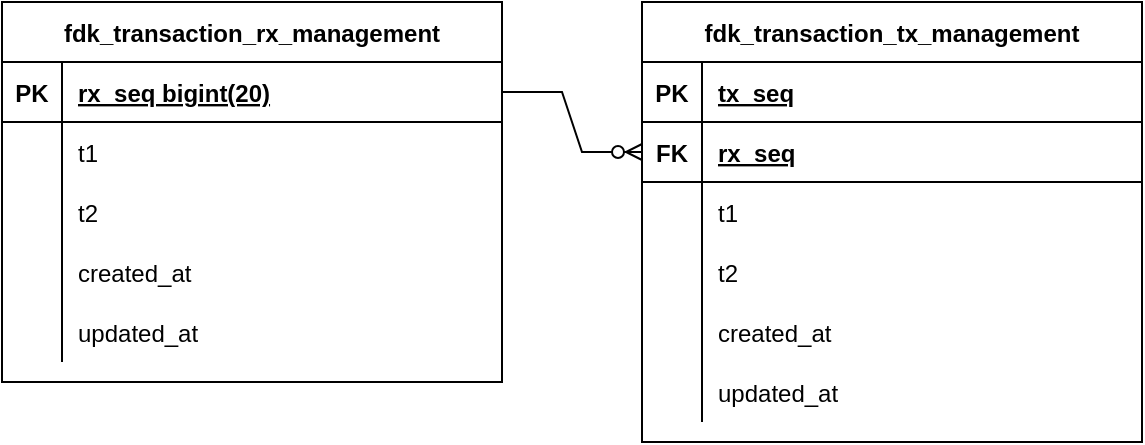 <mxfile version="20.0.3" type="device"><diagram id="dr3csFHI7bt7FyzH8I2Q" name="Page-1"><mxGraphModel dx="2061" dy="793" grid="1" gridSize="10" guides="1" tooltips="1" connect="1" arrows="1" fold="1" page="1" pageScale="1" pageWidth="827" pageHeight="1169" math="0" shadow="0"><root><mxCell id="0"/><mxCell id="1" parent="0"/><mxCell id="jpMr4jHeJOyTuj1pDXC3-27" value="fdk_transaction_rx_management" style="shape=table;startSize=30;container=1;collapsible=1;childLayout=tableLayout;fixedRows=1;rowLines=0;fontStyle=1;align=center;resizeLast=1;" vertex="1" parent="1"><mxGeometry x="-40" y="240" width="250" height="190" as="geometry"><mxRectangle x="320" y="240" width="230" height="30" as="alternateBounds"/></mxGeometry></mxCell><mxCell id="jpMr4jHeJOyTuj1pDXC3-28" value="" style="shape=tableRow;horizontal=0;startSize=0;swimlaneHead=0;swimlaneBody=0;fillColor=none;collapsible=0;dropTarget=0;points=[[0,0.5],[1,0.5]];portConstraint=eastwest;top=0;left=0;right=0;bottom=1;" vertex="1" parent="jpMr4jHeJOyTuj1pDXC3-27"><mxGeometry y="30" width="250" height="30" as="geometry"/></mxCell><mxCell id="jpMr4jHeJOyTuj1pDXC3-29" value="PK" style="shape=partialRectangle;connectable=0;fillColor=none;top=0;left=0;bottom=0;right=0;fontStyle=1;overflow=hidden;" vertex="1" parent="jpMr4jHeJOyTuj1pDXC3-28"><mxGeometry width="30" height="30" as="geometry"><mxRectangle width="30" height="30" as="alternateBounds"/></mxGeometry></mxCell><mxCell id="jpMr4jHeJOyTuj1pDXC3-30" value="rx_seq bigint(20)" style="shape=partialRectangle;connectable=0;fillColor=none;top=0;left=0;bottom=0;right=0;align=left;spacingLeft=6;fontStyle=5;overflow=hidden;" vertex="1" parent="jpMr4jHeJOyTuj1pDXC3-28"><mxGeometry x="30" width="220" height="30" as="geometry"><mxRectangle width="220" height="30" as="alternateBounds"/></mxGeometry></mxCell><mxCell id="jpMr4jHeJOyTuj1pDXC3-31" value="" style="shape=tableRow;horizontal=0;startSize=0;swimlaneHead=0;swimlaneBody=0;fillColor=none;collapsible=0;dropTarget=0;points=[[0,0.5],[1,0.5]];portConstraint=eastwest;top=0;left=0;right=0;bottom=0;" vertex="1" parent="jpMr4jHeJOyTuj1pDXC3-27"><mxGeometry y="60" width="250" height="30" as="geometry"/></mxCell><mxCell id="jpMr4jHeJOyTuj1pDXC3-32" value="" style="shape=partialRectangle;connectable=0;fillColor=none;top=0;left=0;bottom=0;right=0;editable=1;overflow=hidden;" vertex="1" parent="jpMr4jHeJOyTuj1pDXC3-31"><mxGeometry width="30" height="30" as="geometry"><mxRectangle width="30" height="30" as="alternateBounds"/></mxGeometry></mxCell><mxCell id="jpMr4jHeJOyTuj1pDXC3-33" value="t1" style="shape=partialRectangle;connectable=0;fillColor=none;top=0;left=0;bottom=0;right=0;align=left;spacingLeft=6;overflow=hidden;" vertex="1" parent="jpMr4jHeJOyTuj1pDXC3-31"><mxGeometry x="30" width="220" height="30" as="geometry"><mxRectangle width="220" height="30" as="alternateBounds"/></mxGeometry></mxCell><mxCell id="jpMr4jHeJOyTuj1pDXC3-34" value="" style="shape=tableRow;horizontal=0;startSize=0;swimlaneHead=0;swimlaneBody=0;fillColor=none;collapsible=0;dropTarget=0;points=[[0,0.5],[1,0.5]];portConstraint=eastwest;top=0;left=0;right=0;bottom=0;" vertex="1" parent="jpMr4jHeJOyTuj1pDXC3-27"><mxGeometry y="90" width="250" height="30" as="geometry"/></mxCell><mxCell id="jpMr4jHeJOyTuj1pDXC3-35" value="" style="shape=partialRectangle;connectable=0;fillColor=none;top=0;left=0;bottom=0;right=0;editable=1;overflow=hidden;" vertex="1" parent="jpMr4jHeJOyTuj1pDXC3-34"><mxGeometry width="30" height="30" as="geometry"><mxRectangle width="30" height="30" as="alternateBounds"/></mxGeometry></mxCell><mxCell id="jpMr4jHeJOyTuj1pDXC3-36" value="t2" style="shape=partialRectangle;connectable=0;fillColor=none;top=0;left=0;bottom=0;right=0;align=left;spacingLeft=6;overflow=hidden;" vertex="1" parent="jpMr4jHeJOyTuj1pDXC3-34"><mxGeometry x="30" width="220" height="30" as="geometry"><mxRectangle width="220" height="30" as="alternateBounds"/></mxGeometry></mxCell><mxCell id="jpMr4jHeJOyTuj1pDXC3-40" value="" style="shape=tableRow;horizontal=0;startSize=0;swimlaneHead=0;swimlaneBody=0;fillColor=none;collapsible=0;dropTarget=0;points=[[0,0.5],[1,0.5]];portConstraint=eastwest;top=0;left=0;right=0;bottom=0;" vertex="1" parent="jpMr4jHeJOyTuj1pDXC3-27"><mxGeometry y="120" width="250" height="30" as="geometry"/></mxCell><mxCell id="jpMr4jHeJOyTuj1pDXC3-41" value="" style="shape=partialRectangle;connectable=0;fillColor=none;top=0;left=0;bottom=0;right=0;editable=1;overflow=hidden;" vertex="1" parent="jpMr4jHeJOyTuj1pDXC3-40"><mxGeometry width="30" height="30" as="geometry"><mxRectangle width="30" height="30" as="alternateBounds"/></mxGeometry></mxCell><mxCell id="jpMr4jHeJOyTuj1pDXC3-42" value="created_at" style="shape=partialRectangle;connectable=0;fillColor=none;top=0;left=0;bottom=0;right=0;align=left;spacingLeft=6;overflow=hidden;" vertex="1" parent="jpMr4jHeJOyTuj1pDXC3-40"><mxGeometry x="30" width="220" height="30" as="geometry"><mxRectangle width="220" height="30" as="alternateBounds"/></mxGeometry></mxCell><mxCell id="jpMr4jHeJOyTuj1pDXC3-78" value="" style="shape=tableRow;horizontal=0;startSize=0;swimlaneHead=0;swimlaneBody=0;fillColor=none;collapsible=0;dropTarget=0;points=[[0,0.5],[1,0.5]];portConstraint=eastwest;top=0;left=0;right=0;bottom=0;" vertex="1" parent="jpMr4jHeJOyTuj1pDXC3-27"><mxGeometry y="150" width="250" height="30" as="geometry"/></mxCell><mxCell id="jpMr4jHeJOyTuj1pDXC3-79" value="" style="shape=partialRectangle;connectable=0;fillColor=none;top=0;left=0;bottom=0;right=0;editable=1;overflow=hidden;" vertex="1" parent="jpMr4jHeJOyTuj1pDXC3-78"><mxGeometry width="30" height="30" as="geometry"><mxRectangle width="30" height="30" as="alternateBounds"/></mxGeometry></mxCell><mxCell id="jpMr4jHeJOyTuj1pDXC3-80" value="updated_at" style="shape=partialRectangle;connectable=0;fillColor=none;top=0;left=0;bottom=0;right=0;align=left;spacingLeft=6;overflow=hidden;" vertex="1" parent="jpMr4jHeJOyTuj1pDXC3-78"><mxGeometry x="30" width="220" height="30" as="geometry"><mxRectangle width="220" height="30" as="alternateBounds"/></mxGeometry></mxCell><mxCell id="jpMr4jHeJOyTuj1pDXC3-91" value="fdk_transaction_tx_management" style="shape=table;startSize=30;container=1;collapsible=1;childLayout=tableLayout;fixedRows=1;rowLines=0;fontStyle=1;align=center;resizeLast=1;" vertex="1" parent="1"><mxGeometry x="280" y="240" width="250" height="220" as="geometry"><mxRectangle x="320" y="240" width="230" height="30" as="alternateBounds"/></mxGeometry></mxCell><mxCell id="jpMr4jHeJOyTuj1pDXC3-92" value="" style="shape=tableRow;horizontal=0;startSize=0;swimlaneHead=0;swimlaneBody=0;fillColor=none;collapsible=0;dropTarget=0;points=[[0,0.5],[1,0.5]];portConstraint=eastwest;top=0;left=0;right=0;bottom=1;" vertex="1" parent="jpMr4jHeJOyTuj1pDXC3-91"><mxGeometry y="30" width="250" height="30" as="geometry"/></mxCell><mxCell id="jpMr4jHeJOyTuj1pDXC3-93" value="PK" style="shape=partialRectangle;connectable=0;fillColor=none;top=0;left=0;bottom=0;right=0;fontStyle=1;overflow=hidden;" vertex="1" parent="jpMr4jHeJOyTuj1pDXC3-92"><mxGeometry width="30" height="30" as="geometry"><mxRectangle width="30" height="30" as="alternateBounds"/></mxGeometry></mxCell><mxCell id="jpMr4jHeJOyTuj1pDXC3-94" value="tx_seq" style="shape=partialRectangle;connectable=0;fillColor=none;top=0;left=0;bottom=0;right=0;align=left;spacingLeft=6;fontStyle=5;overflow=hidden;" vertex="1" parent="jpMr4jHeJOyTuj1pDXC3-92"><mxGeometry x="30" width="220" height="30" as="geometry"><mxRectangle width="220" height="30" as="alternateBounds"/></mxGeometry></mxCell><mxCell id="jpMr4jHeJOyTuj1pDXC3-110" value="" style="shape=tableRow;horizontal=0;startSize=0;swimlaneHead=0;swimlaneBody=0;fillColor=none;collapsible=0;dropTarget=0;points=[[0,0.5],[1,0.5]];portConstraint=eastwest;top=0;left=0;right=0;bottom=1;" vertex="1" parent="jpMr4jHeJOyTuj1pDXC3-91"><mxGeometry y="60" width="250" height="30" as="geometry"/></mxCell><mxCell id="jpMr4jHeJOyTuj1pDXC3-111" value="FK" style="shape=partialRectangle;connectable=0;fillColor=none;top=0;left=0;bottom=0;right=0;fontStyle=1;overflow=hidden;" vertex="1" parent="jpMr4jHeJOyTuj1pDXC3-110"><mxGeometry width="30" height="30" as="geometry"><mxRectangle width="30" height="30" as="alternateBounds"/></mxGeometry></mxCell><mxCell id="jpMr4jHeJOyTuj1pDXC3-112" value="rx_seq" style="shape=partialRectangle;connectable=0;fillColor=none;top=0;left=0;bottom=0;right=0;align=left;spacingLeft=6;fontStyle=5;overflow=hidden;" vertex="1" parent="jpMr4jHeJOyTuj1pDXC3-110"><mxGeometry x="30" width="220" height="30" as="geometry"><mxRectangle width="220" height="30" as="alternateBounds"/></mxGeometry></mxCell><mxCell id="jpMr4jHeJOyTuj1pDXC3-95" value="" style="shape=tableRow;horizontal=0;startSize=0;swimlaneHead=0;swimlaneBody=0;fillColor=none;collapsible=0;dropTarget=0;points=[[0,0.5],[1,0.5]];portConstraint=eastwest;top=0;left=0;right=0;bottom=0;" vertex="1" parent="jpMr4jHeJOyTuj1pDXC3-91"><mxGeometry y="90" width="250" height="30" as="geometry"/></mxCell><mxCell id="jpMr4jHeJOyTuj1pDXC3-96" value="" style="shape=partialRectangle;connectable=0;fillColor=none;top=0;left=0;bottom=0;right=0;editable=1;overflow=hidden;" vertex="1" parent="jpMr4jHeJOyTuj1pDXC3-95"><mxGeometry width="30" height="30" as="geometry"><mxRectangle width="30" height="30" as="alternateBounds"/></mxGeometry></mxCell><mxCell id="jpMr4jHeJOyTuj1pDXC3-97" value="t1" style="shape=partialRectangle;connectable=0;fillColor=none;top=0;left=0;bottom=0;right=0;align=left;spacingLeft=6;overflow=hidden;" vertex="1" parent="jpMr4jHeJOyTuj1pDXC3-95"><mxGeometry x="30" width="220" height="30" as="geometry"><mxRectangle width="220" height="30" as="alternateBounds"/></mxGeometry></mxCell><mxCell id="jpMr4jHeJOyTuj1pDXC3-98" value="" style="shape=tableRow;horizontal=0;startSize=0;swimlaneHead=0;swimlaneBody=0;fillColor=none;collapsible=0;dropTarget=0;points=[[0,0.5],[1,0.5]];portConstraint=eastwest;top=0;left=0;right=0;bottom=0;" vertex="1" parent="jpMr4jHeJOyTuj1pDXC3-91"><mxGeometry y="120" width="250" height="30" as="geometry"/></mxCell><mxCell id="jpMr4jHeJOyTuj1pDXC3-99" value="" style="shape=partialRectangle;connectable=0;fillColor=none;top=0;left=0;bottom=0;right=0;editable=1;overflow=hidden;" vertex="1" parent="jpMr4jHeJOyTuj1pDXC3-98"><mxGeometry width="30" height="30" as="geometry"><mxRectangle width="30" height="30" as="alternateBounds"/></mxGeometry></mxCell><mxCell id="jpMr4jHeJOyTuj1pDXC3-100" value="t2" style="shape=partialRectangle;connectable=0;fillColor=none;top=0;left=0;bottom=0;right=0;align=left;spacingLeft=6;overflow=hidden;" vertex="1" parent="jpMr4jHeJOyTuj1pDXC3-98"><mxGeometry x="30" width="220" height="30" as="geometry"><mxRectangle width="220" height="30" as="alternateBounds"/></mxGeometry></mxCell><mxCell id="jpMr4jHeJOyTuj1pDXC3-101" value="" style="shape=tableRow;horizontal=0;startSize=0;swimlaneHead=0;swimlaneBody=0;fillColor=none;collapsible=0;dropTarget=0;points=[[0,0.5],[1,0.5]];portConstraint=eastwest;top=0;left=0;right=0;bottom=0;" vertex="1" parent="jpMr4jHeJOyTuj1pDXC3-91"><mxGeometry y="150" width="250" height="30" as="geometry"/></mxCell><mxCell id="jpMr4jHeJOyTuj1pDXC3-102" value="" style="shape=partialRectangle;connectable=0;fillColor=none;top=0;left=0;bottom=0;right=0;editable=1;overflow=hidden;" vertex="1" parent="jpMr4jHeJOyTuj1pDXC3-101"><mxGeometry width="30" height="30" as="geometry"><mxRectangle width="30" height="30" as="alternateBounds"/></mxGeometry></mxCell><mxCell id="jpMr4jHeJOyTuj1pDXC3-103" value="created_at" style="shape=partialRectangle;connectable=0;fillColor=none;top=0;left=0;bottom=0;right=0;align=left;spacingLeft=6;overflow=hidden;" vertex="1" parent="jpMr4jHeJOyTuj1pDXC3-101"><mxGeometry x="30" width="220" height="30" as="geometry"><mxRectangle width="220" height="30" as="alternateBounds"/></mxGeometry></mxCell><mxCell id="jpMr4jHeJOyTuj1pDXC3-104" value="" style="shape=tableRow;horizontal=0;startSize=0;swimlaneHead=0;swimlaneBody=0;fillColor=none;collapsible=0;dropTarget=0;points=[[0,0.5],[1,0.5]];portConstraint=eastwest;top=0;left=0;right=0;bottom=0;" vertex="1" parent="jpMr4jHeJOyTuj1pDXC3-91"><mxGeometry y="180" width="250" height="30" as="geometry"/></mxCell><mxCell id="jpMr4jHeJOyTuj1pDXC3-105" value="" style="shape=partialRectangle;connectable=0;fillColor=none;top=0;left=0;bottom=0;right=0;editable=1;overflow=hidden;" vertex="1" parent="jpMr4jHeJOyTuj1pDXC3-104"><mxGeometry width="30" height="30" as="geometry"><mxRectangle width="30" height="30" as="alternateBounds"/></mxGeometry></mxCell><mxCell id="jpMr4jHeJOyTuj1pDXC3-106" value="updated_at" style="shape=partialRectangle;connectable=0;fillColor=none;top=0;left=0;bottom=0;right=0;align=left;spacingLeft=6;overflow=hidden;" vertex="1" parent="jpMr4jHeJOyTuj1pDXC3-104"><mxGeometry x="30" width="220" height="30" as="geometry"><mxRectangle width="220" height="30" as="alternateBounds"/></mxGeometry></mxCell><mxCell id="jpMr4jHeJOyTuj1pDXC3-114" value="" style="edgeStyle=entityRelationEdgeStyle;fontSize=12;html=1;endArrow=ERzeroToMany;endFill=1;rounded=0;fontFamily=Helvetica;fontColor=default;exitX=1;exitY=0.5;exitDx=0;exitDy=0;entryX=0;entryY=0.5;entryDx=0;entryDy=0;" edge="1" parent="1" source="jpMr4jHeJOyTuj1pDXC3-28" target="jpMr4jHeJOyTuj1pDXC3-110"><mxGeometry width="100" height="100" relative="1" as="geometry"><mxPoint x="360" y="490" as="sourcePoint"/><mxPoint x="460" y="390" as="targetPoint"/></mxGeometry></mxCell></root></mxGraphModel></diagram></mxfile>